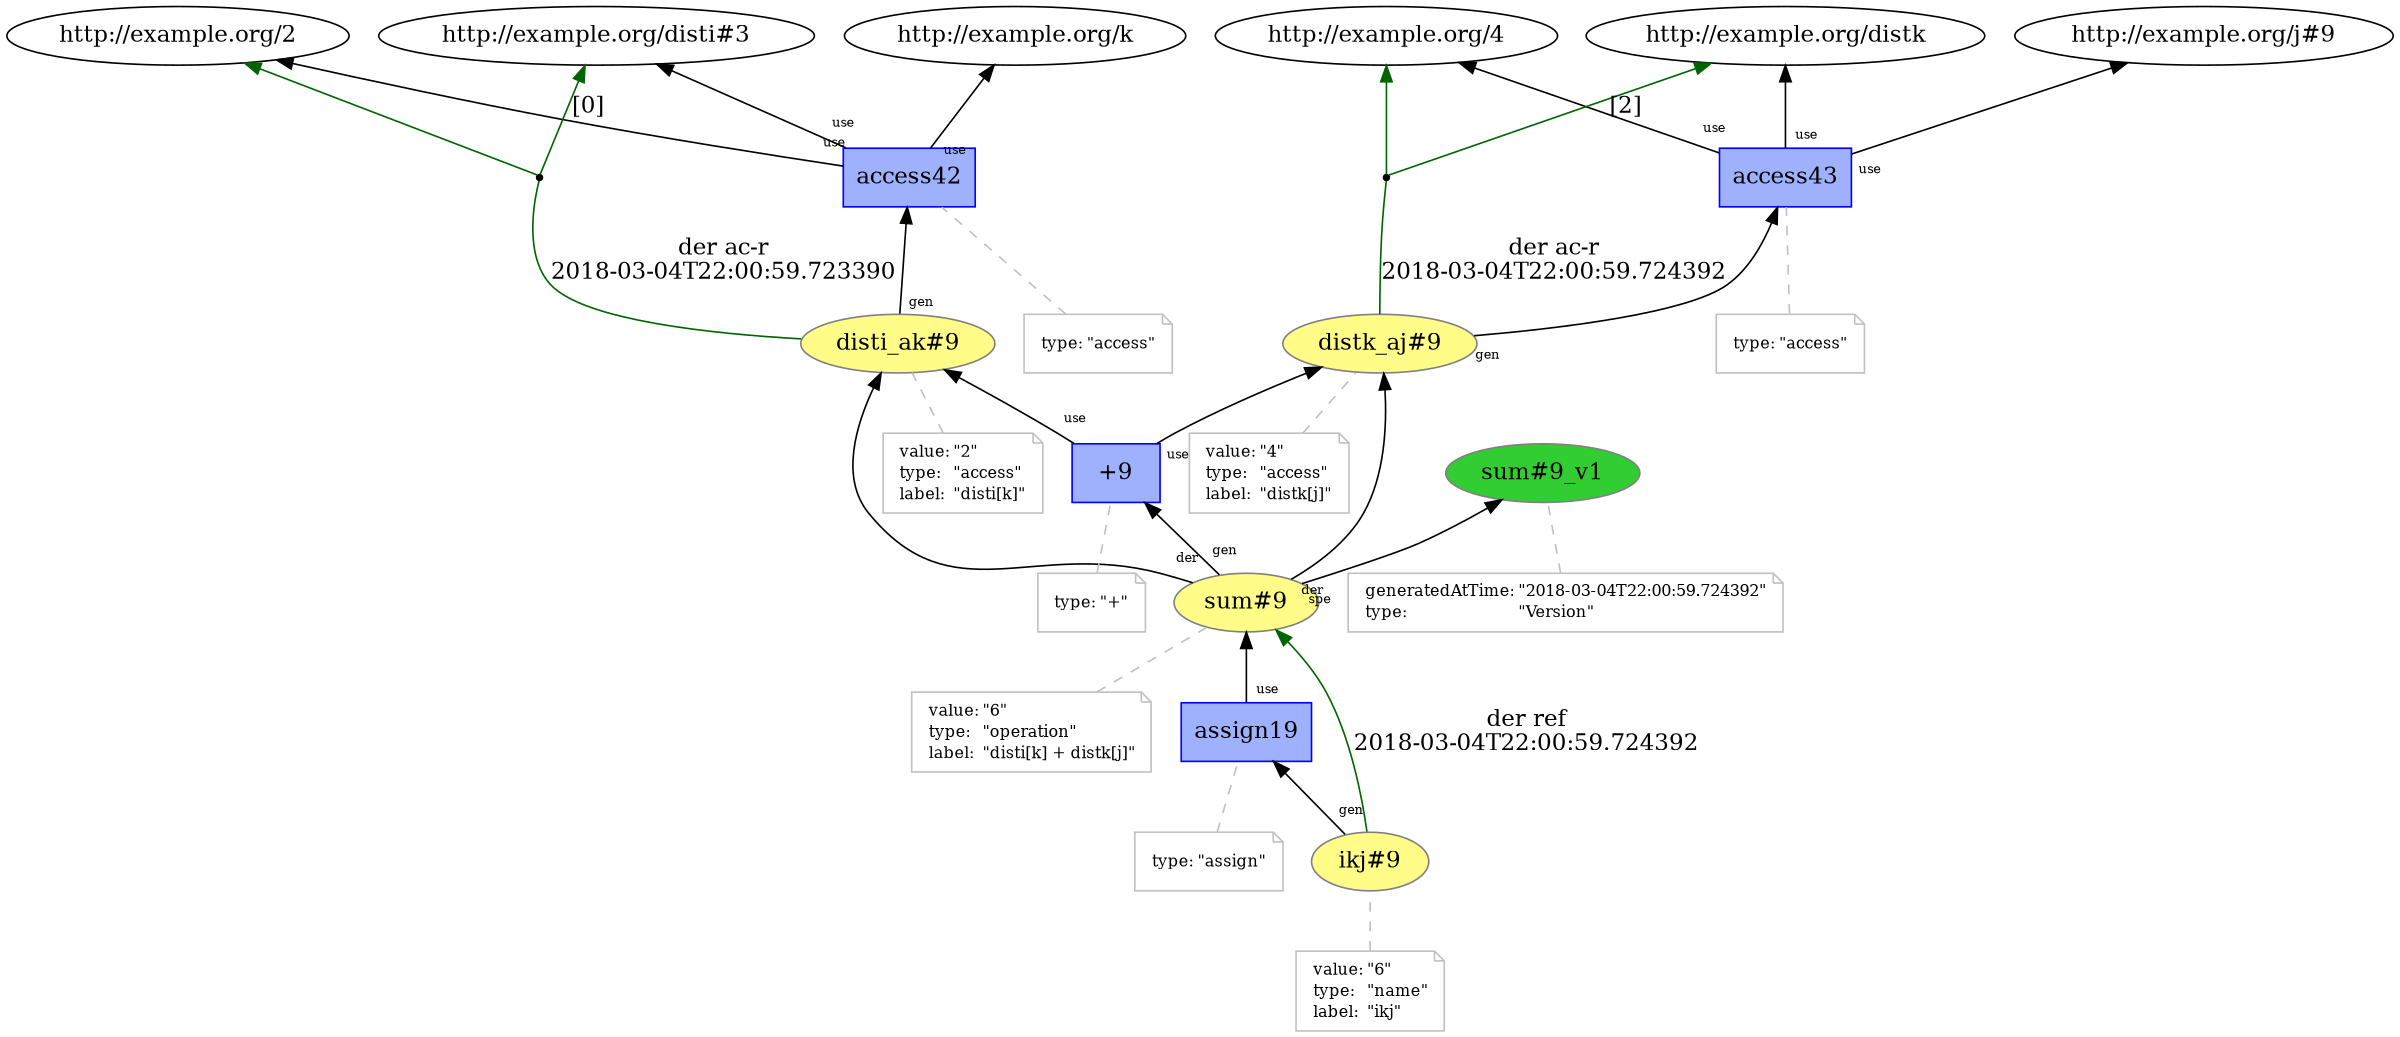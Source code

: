 digraph "PROV" { size="16,12"; rankdir="BT";
"http://example.org/disti_ak#9" [fillcolor="#FFFC87",color="#808080",style="filled",label="disti_ak#9",URL="http://example.org/disti_ak#9"]
"-attrs0" [color="gray",shape="note",fontsize="10",fontcolor="black",label=<<TABLE cellpadding="0" border="0">
	<TR>
	    <TD align="left">value:</TD>
	    <TD align="left">&quot;2&quot;</TD>
	</TR>
	<TR>
	    <TD align="left">type:</TD>
	    <TD align="left">&quot;access&quot;</TD>
	</TR>
	<TR>
	    <TD align="left">label:</TD>
	    <TD align="left">&quot;disti[k]&quot;</TD>
	</TR>
</TABLE>>]
"-attrs0" -> "http://example.org/disti_ak#9" [color="gray",style="dashed",arrowhead="none"]
"http://example.org/access42" [fillcolor="#9FB1FC",color="#0000FF",shape="polygon",sides="4",style="filled",label="access42",URL="http://example.org/access42"]
"-attrs1" [color="gray",shape="note",fontsize="10",fontcolor="black",label=<<TABLE cellpadding="0" border="0">
	<TR>
	    <TD align="left">type:</TD>
	    <TD align="left">&quot;access&quot;</TD>
	</TR>
</TABLE>>]
"-attrs1" -> "http://example.org/access42" [color="gray",style="dashed",arrowhead="none"]
"http://example.org/access42" -> "http://example.org/2" [labelfontsize="8",labeldistance="1.5",labelangle="60.0",rotation="20",taillabel="use"]
"bn0" [shape="point",label=""]
"http://example.org/disti_ak#9" -> "bn0" [arrowhead="none",color="darkgreen",label="der ac-r
2018-03-04T22:00:59.723390"]
"bn0" -> "http://example.org/disti#3" [labelfontsize="8",labeldistance="1.5",color="darkgreen",labelangle="60.0",rotation="20",label="[0]"]
"bn0" -> "http://example.org/2" [color="darkgreen"]
"http://example.org/disti_ak#9" -> "http://example.org/access42" [labelfontsize="8",labeldistance="1.5",labelangle="60.0",rotation="20",taillabel="gen"]
"http://example.org/access42" -> "http://example.org/disti#3" [labelfontsize="8",labeldistance="1.5",labelangle="60.0",rotation="20",taillabel="use"]
"http://example.org/access42" -> "http://example.org/k" [labelfontsize="8",labeldistance="1.5",labelangle="60.0",rotation="20",taillabel="use"]
"http://example.org/distk_aj#9" [fillcolor="#FFFC87",color="#808080",style="filled",label="distk_aj#9",URL="http://example.org/distk_aj#9"]
"-attrs2" [color="gray",shape="note",fontsize="10",fontcolor="black",label=<<TABLE cellpadding="0" border="0">
	<TR>
	    <TD align="left">value:</TD>
	    <TD align="left">&quot;4&quot;</TD>
	</TR>
	<TR>
	    <TD align="left">type:</TD>
	    <TD align="left">&quot;access&quot;</TD>
	</TR>
	<TR>
	    <TD align="left">label:</TD>
	    <TD align="left">&quot;distk[j]&quot;</TD>
	</TR>
</TABLE>>]
"-attrs2" -> "http://example.org/distk_aj#9" [color="gray",style="dashed",arrowhead="none"]
"http://example.org/access43" [fillcolor="#9FB1FC",color="#0000FF",shape="polygon",sides="4",style="filled",label="access43",URL="http://example.org/access43"]
"-attrs3" [color="gray",shape="note",fontsize="10",fontcolor="black",label=<<TABLE cellpadding="0" border="0">
	<TR>
	    <TD align="left">type:</TD>
	    <TD align="left">&quot;access&quot;</TD>
	</TR>
</TABLE>>]
"-attrs3" -> "http://example.org/access43" [color="gray",style="dashed",arrowhead="none"]
"http://example.org/access43" -> "http://example.org/4" [labelfontsize="8",labeldistance="1.5",labelangle="60.0",rotation="20",taillabel="use"]
"bn1" [shape="point",label=""]
"http://example.org/distk_aj#9" -> "bn1" [arrowhead="none",color="darkgreen",label="der ac-r
2018-03-04T22:00:59.724392"]
"bn1" -> "http://example.org/distk" [labelfontsize="8",labeldistance="1.5",color="darkgreen",labelangle="60.0",rotation="20",label="[2]"]
"bn1" -> "http://example.org/4" [color="darkgreen"]
"http://example.org/distk_aj#9" -> "http://example.org/access43" [labelfontsize="8",labeldistance="1.5",labelangle="60.0",rotation="20",taillabel="gen"]
"http://example.org/access43" -> "http://example.org/distk" [labelfontsize="8",labeldistance="1.5",labelangle="60.0",rotation="20",taillabel="use"]
"http://example.org/access43" -> "http://example.org/j#9" [labelfontsize="8",labeldistance="1.5",labelangle="60.0",rotation="20",taillabel="use"]
"http://example.org/sum#9" [fillcolor="#FFFC87",color="#808080",style="filled",label="sum#9",URL="http://example.org/sum#9"]
"-attrs4" [color="gray",shape="note",fontsize="10",fontcolor="black",label=<<TABLE cellpadding="0" border="0">
	<TR>
	    <TD align="left">value:</TD>
	    <TD align="left">&quot;6&quot;</TD>
	</TR>
	<TR>
	    <TD align="left">type:</TD>
	    <TD align="left">&quot;operation&quot;</TD>
	</TR>
	<TR>
	    <TD align="left">label:</TD>
	    <TD align="left">&quot;disti[k] + distk[j]&quot;</TD>
	</TR>
</TABLE>>]
"-attrs4" -> "http://example.org/sum#9" [color="gray",style="dashed",arrowhead="none"]
"http://example.org/sum#9_v1" [fillcolor="#32CD32",color="#808080",style="filled",label="sum#9_v1",URL="http://example.org/sum#9_v1"]
"-attrs5" [color="gray",shape="note",fontsize="10",fontcolor="black",label=<<TABLE cellpadding="0" border="0">
	<TR>
	    <TD align="left">generatedAtTime:</TD>
	    <TD align="left">&quot;2018-03-04T22:00:59.724392&quot;</TD>
	</TR>
	<TR>
	    <TD align="left">type:</TD>
	    <TD align="left">&quot;Version&quot;</TD>
	</TR>
</TABLE>>]
"-attrs5" -> "http://example.org/sum#9_v1" [color="gray",style="dashed",arrowhead="none"]
"http://example.org/sum#9" -> "http://example.org/sum#9_v1" [labelfontsize="8",labeldistance="1.5",labelangle="60.0",rotation="20",taillabel="spe"]
"http://example.org/+9" [fillcolor="#9FB1FC",color="#0000FF",shape="polygon",sides="4",style="filled",label="+9",URL="http://example.org/+9"]
"-attrs6" [color="gray",shape="note",fontsize="10",fontcolor="black",label=<<TABLE cellpadding="0" border="0">
	<TR>
	    <TD align="left">type:</TD>
	    <TD align="left">&quot;+&quot;</TD>
	</TR>
</TABLE>>]
"-attrs6" -> "http://example.org/+9" [color="gray",style="dashed",arrowhead="none"]
"http://example.org/+9" -> "http://example.org/disti_ak#9" [labelfontsize="8",labeldistance="1.5",labelangle="60.0",rotation="20",taillabel="use"]
"http://example.org/sum#9" -> "http://example.org/disti_ak#9" [labelfontsize="8",labeldistance="1.5",labelangle="60.0",rotation="20",taillabel="der"]
"http://example.org/+9" -> "http://example.org/distk_aj#9" [labelfontsize="8",labeldistance="1.5",labelangle="60.0",rotation="20",taillabel="use"]
"http://example.org/sum#9" -> "http://example.org/distk_aj#9" [labelfontsize="8",labeldistance="1.5",labelangle="60.0",rotation="20",taillabel="der"]
"http://example.org/sum#9" -> "http://example.org/+9" [labelfontsize="8",labeldistance="1.5",labelangle="60.0",rotation="20",taillabel="gen"]
"http://example.org/ikj#9" [fillcolor="#FFFC87",color="#808080",style="filled",label="ikj#9",URL="http://example.org/ikj#9"]
"-attrs7" [color="gray",shape="note",fontsize="10",fontcolor="black",label=<<TABLE cellpadding="0" border="0">
	<TR>
	    <TD align="left">value:</TD>
	    <TD align="left">&quot;6&quot;</TD>
	</TR>
	<TR>
	    <TD align="left">type:</TD>
	    <TD align="left">&quot;name&quot;</TD>
	</TR>
	<TR>
	    <TD align="left">label:</TD>
	    <TD align="left">&quot;ikj&quot;</TD>
	</TR>
</TABLE>>]
"-attrs7" -> "http://example.org/ikj#9" [color="gray",style="dashed",arrowhead="none"]
"http://example.org/assign19" [fillcolor="#9FB1FC",color="#0000FF",shape="polygon",sides="4",style="filled",label="assign19",URL="http://example.org/assign19"]
"-attrs8" [color="gray",shape="note",fontsize="10",fontcolor="black",label=<<TABLE cellpadding="0" border="0">
	<TR>
	    <TD align="left">type:</TD>
	    <TD align="left">&quot;assign&quot;</TD>
	</TR>
</TABLE>>]
"-attrs8" -> "http://example.org/assign19" [color="gray",style="dashed",arrowhead="none"]
"http://example.org/assign19" -> "http://example.org/sum#9" [labelfontsize="8",labeldistance="1.5",labelangle="60.0",rotation="20",taillabel="use"]
"http://example.org/ikj#9" -> "http://example.org/sum#9" [labelfontsize="8",labeldistance="1.5",color="darkgreen",labelangle="60.0",rotation="20",label="der ref
2018-03-04T22:00:59.724392"]
"http://example.org/ikj#9" -> "http://example.org/assign19" [labelfontsize="8",labeldistance="1.5",labelangle="60.0",rotation="20",taillabel="gen"]
}